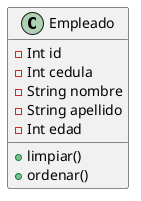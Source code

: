 @startuml
class Empleado{
-Int id
-Int cedula
-String nombre
-String apellido
-Int edad
+limpiar()
+ordenar()
}
@enduml